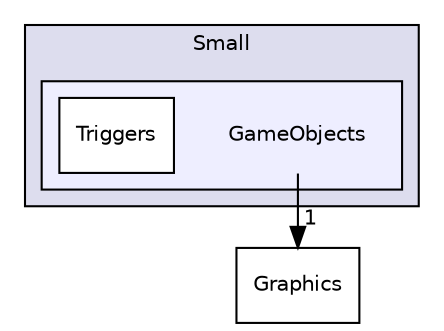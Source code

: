 digraph "include/Small/GameObjects" {
  compound=true
  node [ fontsize="10", fontname="Helvetica"];
  edge [ labelfontsize="10", labelfontname="Helvetica"];
  subgraph clusterdir_bccf9de9576cfd43a752576f669ec707 {
    graph [ bgcolor="#ddddee", pencolor="black", label="Small" fontname="Helvetica", fontsize="10", URL="dir_bccf9de9576cfd43a752576f669ec707.html"]
  subgraph clusterdir_93a9b13fd1faea679b8404f52a1184a5 {
    graph [ bgcolor="#eeeeff", pencolor="black", label="" URL="dir_93a9b13fd1faea679b8404f52a1184a5.html"];
    dir_93a9b13fd1faea679b8404f52a1184a5 [shape=plaintext label="GameObjects"];
    dir_a30cd426650ab6563d9cbd0dad44b31a [shape=box label="Triggers" color="black" fillcolor="white" style="filled" URL="dir_a30cd426650ab6563d9cbd0dad44b31a.html"];
  }
  }
  dir_1e32cf0ae7c9740a651d31fd7036c32f [shape=box label="Graphics" URL="dir_1e32cf0ae7c9740a651d31fd7036c32f.html"];
  dir_93a9b13fd1faea679b8404f52a1184a5->dir_1e32cf0ae7c9740a651d31fd7036c32f [headlabel="1", labeldistance=1.5 headhref="dir_000004_000006.html"];
}

